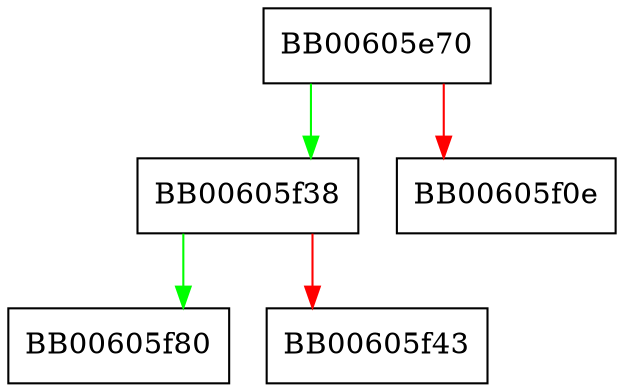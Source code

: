 digraph CRYPTO_gcm128_init {
  node [shape="box"];
  graph [splines=ortho];
  BB00605e70 -> BB00605f38 [color="green"];
  BB00605e70 -> BB00605f0e [color="red"];
  BB00605f38 -> BB00605f80 [color="green"];
  BB00605f38 -> BB00605f43 [color="red"];
}